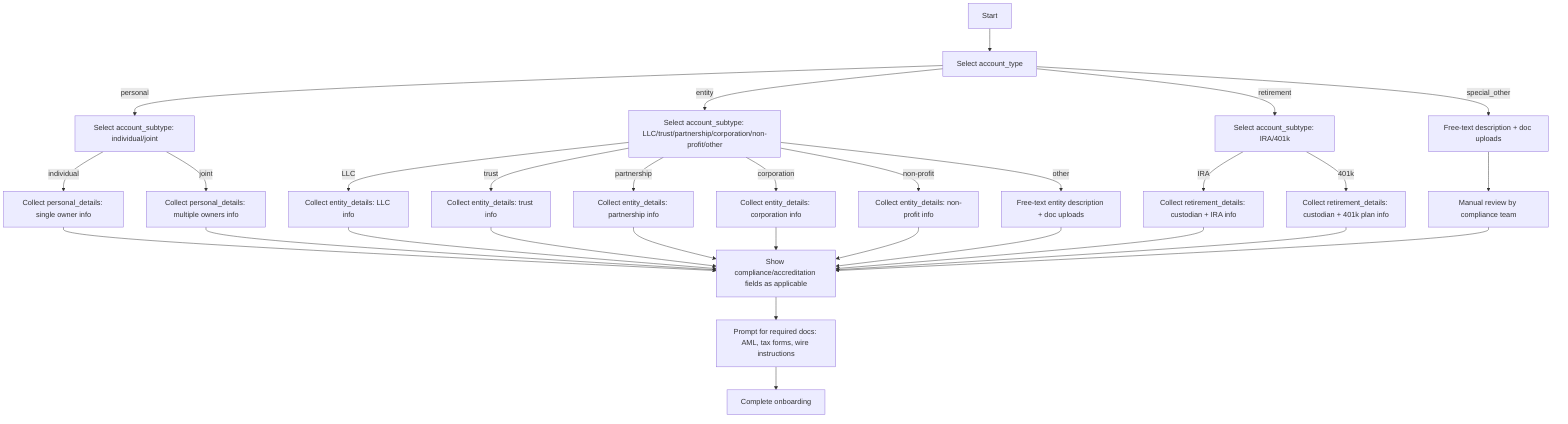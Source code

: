 flowchart TD

    A[Start] --> B[Select account_type]

    %% Account Type Logic
    B -->|personal| C[Select account_subtype: individual/joint]
    B -->|entity| D[Select account_subtype: LLC/trust/partnership/corporation/non-profit/other]
    B -->|retirement| E[Select account_subtype: IRA/401k]
    B -->|special_other| F[Free-text description + doc uploads]

    %% Personal Flows
    C -->|individual| G[Collect personal_details: single owner info]
    C -->|joint| H[Collect personal_details: multiple owners info]

    %% Entity Flows
    D -->|LLC| I[Collect entity_details: LLC info]
    D -->|trust| J[Collect entity_details: trust info]
    D -->|partnership| K[Collect entity_details: partnership info]
    D -->|corporation| L[Collect entity_details: corporation info]
    D -->|non-profit| M[Collect entity_details: non-profit info]
    D -->|other| N[Free-text entity description + doc uploads]

    %% Retirement Flows
    E -->|IRA| O[Collect retirement_details: custodian + IRA info]
    E -->|401k| P[Collect retirement_details: custodian + 401k plan info]

    %% Special/Other
    F --> Q[Manual review by compliance team]

    %% Accreditation and Compliance
    G --> R[Show compliance/accreditation fields as applicable]
    H --> R
    I --> R
    J --> R
    K --> R
    L --> R
    M --> R
    N --> R
    O --> R
    P --> R
    Q --> R

    %% Documents and Finish
    R --> S[Prompt for required docs: AML, tax forms, wire instructions]
    S --> T[Complete onboarding]